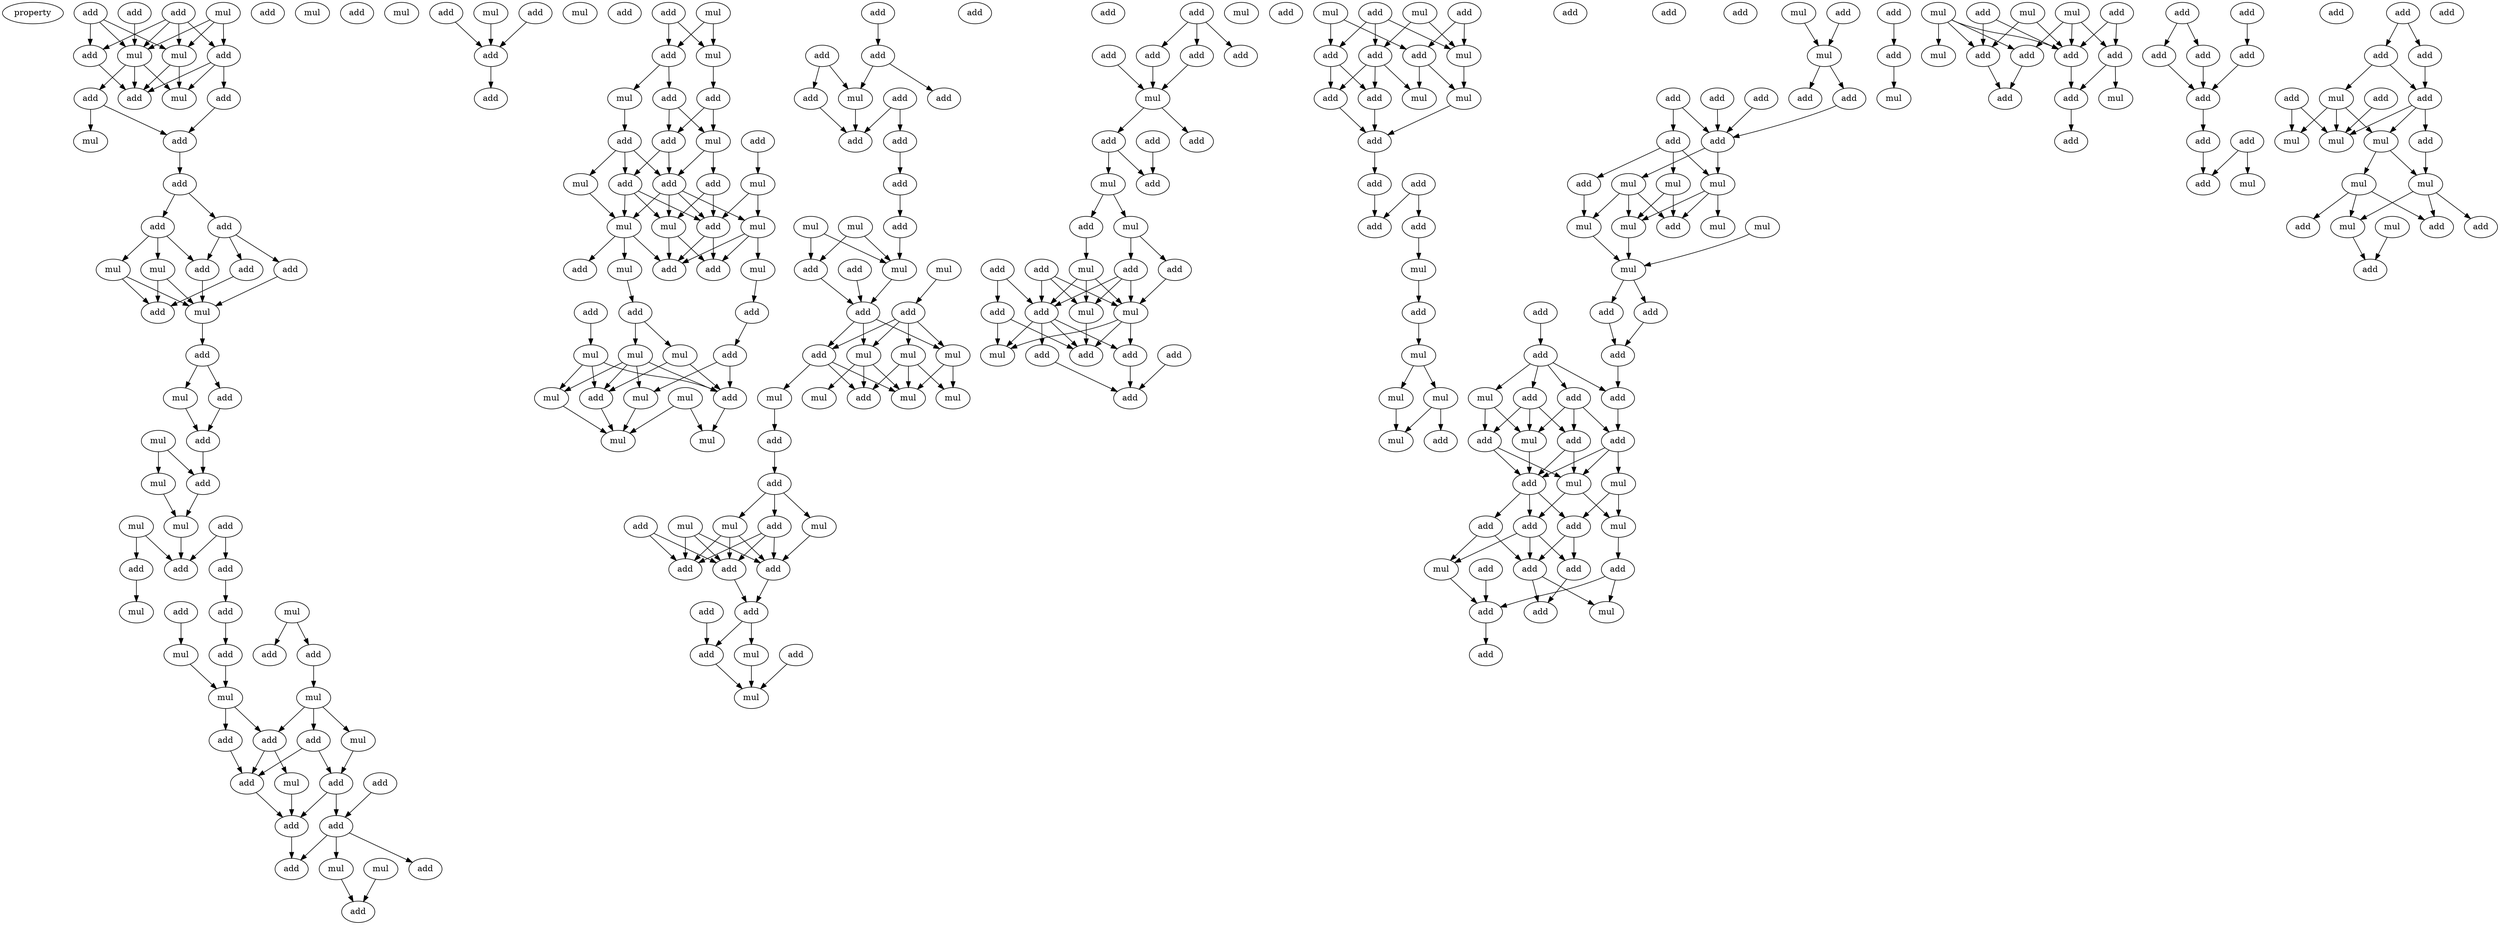 digraph {
    node [fontcolor=black]
    property [mul=2,lf=1.4]
    0 [ label = add ];
    1 [ label = add ];
    2 [ label = mul ];
    3 [ label = add ];
    4 [ label = add ];
    5 [ label = mul ];
    6 [ label = add ];
    7 [ label = add ];
    8 [ label = mul ];
    9 [ label = add ];
    10 [ label = mul ];
    11 [ label = add ];
    12 [ label = add ];
    13 [ label = mul ];
    14 [ label = add ];
    15 [ label = add ];
    16 [ label = add ];
    17 [ label = add ];
    18 [ label = add ];
    19 [ label = mul ];
    20 [ label = add ];
    21 [ label = mul ];
    22 [ label = add ];
    23 [ label = add ];
    24 [ label = mul ];
    25 [ label = add ];
    26 [ label = mul ];
    27 [ label = mul ];
    28 [ label = add ];
    29 [ label = add ];
    30 [ label = mul ];
    31 [ label = mul ];
    32 [ label = add ];
    33 [ label = mul ];
    34 [ label = add ];
    35 [ label = mul ];
    36 [ label = add ];
    37 [ label = add ];
    38 [ label = add ];
    39 [ label = add ];
    40 [ label = mul ];
    41 [ label = mul ];
    42 [ label = add ];
    43 [ label = add ];
    44 [ label = add ];
    45 [ label = add ];
    46 [ label = mul ];
    47 [ label = add ];
    48 [ label = mul ];
    49 [ label = mul ];
    50 [ label = add ];
    51 [ label = add ];
    52 [ label = mul ];
    53 [ label = add ];
    54 [ label = add ];
    55 [ label = mul ];
    56 [ label = add ];
    57 [ label = add ];
    58 [ label = add ];
    59 [ label = add ];
    60 [ label = mul ];
    61 [ label = add ];
    62 [ label = add ];
    63 [ label = mul ];
    64 [ label = add ];
    65 [ label = mul ];
    66 [ label = add ];
    67 [ label = mul ];
    68 [ label = mul ];
    69 [ label = add ];
    70 [ label = add ];
    71 [ label = add ];
    72 [ label = add ];
    73 [ label = mul ];
    74 [ label = add ];
    75 [ label = add ];
    76 [ label = mul ];
    77 [ label = add ];
    78 [ label = add ];
    79 [ label = mul ];
    80 [ label = add ];
    81 [ label = add ];
    82 [ label = mul ];
    83 [ label = add ];
    84 [ label = mul ];
    85 [ label = mul ];
    86 [ label = add ];
    87 [ label = add ];
    88 [ label = add ];
    89 [ label = add ];
    90 [ label = mul ];
    91 [ label = mul ];
    92 [ label = mul ];
    93 [ label = mul ];
    94 [ label = mul ];
    95 [ label = add ];
    96 [ label = add ];
    97 [ label = add ];
    98 [ label = add ];
    99 [ label = add ];
    100 [ label = add ];
    101 [ label = mul ];
    102 [ label = mul ];
    103 [ label = mul ];
    104 [ label = add ];
    105 [ label = mul ];
    106 [ label = mul ];
    107 [ label = add ];
    108 [ label = add ];
    109 [ label = mul ];
    110 [ label = add ];
    111 [ label = mul ];
    112 [ label = mul ];
    113 [ label = add ];
    114 [ label = add ];
    115 [ label = add ];
    116 [ label = add ];
    117 [ label = add ];
    118 [ label = mul ];
    119 [ label = add ];
    120 [ label = add ];
    121 [ label = add ];
    122 [ label = add ];
    123 [ label = add ];
    124 [ label = mul ];
    125 [ label = add ];
    126 [ label = mul ];
    127 [ label = add ];
    128 [ label = add ];
    129 [ label = mul ];
    130 [ label = mul ];
    131 [ label = add ];
    132 [ label = add ];
    133 [ label = mul ];
    134 [ label = mul ];
    135 [ label = mul ];
    136 [ label = add ];
    137 [ label = mul ];
    138 [ label = mul ];
    139 [ label = add ];
    140 [ label = mul ];
    141 [ label = mul ];
    142 [ label = add ];
    143 [ label = add ];
    144 [ label = mul ];
    145 [ label = mul ];
    146 [ label = mul ];
    147 [ label = add ];
    148 [ label = add ];
    149 [ label = add ];
    150 [ label = add ];
    151 [ label = add ];
    152 [ label = add ];
    153 [ label = add ];
    154 [ label = add ];
    155 [ label = mul ];
    156 [ label = add ];
    157 [ label = mul ];
    158 [ label = add ];
    159 [ label = add ];
    160 [ label = mul ];
    161 [ label = add ];
    162 [ label = add ];
    163 [ label = add ];
    164 [ label = mul ];
    165 [ label = add ];
    166 [ label = add ];
    167 [ label = add ];
    168 [ label = add ];
    169 [ label = mul ];
    170 [ label = add ];
    171 [ label = add ];
    172 [ label = mul ];
    173 [ label = add ];
    174 [ label = add ];
    175 [ label = mul ];
    176 [ label = add ];
    177 [ label = add ];
    178 [ label = mul ];
    179 [ label = add ];
    180 [ label = add ];
    181 [ label = mul ];
    182 [ label = add ];
    183 [ label = add ];
    184 [ label = add ];
    185 [ label = mul ];
    186 [ label = add ];
    187 [ label = add ];
    188 [ label = mul ];
    189 [ label = mul ];
    190 [ label = add ];
    191 [ label = add ];
    192 [ label = add ];
    193 [ label = add ];
    194 [ label = mul ];
    195 [ label = add ];
    196 [ label = mul ];
    197 [ label = add ];
    198 [ label = mul ];
    199 [ label = add ];
    200 [ label = add ];
    201 [ label = add ];
    202 [ label = add ];
    203 [ label = add ];
    204 [ label = add ];
    205 [ label = add ];
    206 [ label = mul ];
    207 [ label = add ];
    208 [ label = add ];
    209 [ label = add ];
    210 [ label = mul ];
    211 [ label = mul ];
    212 [ label = mul ];
    213 [ label = mul ];
    214 [ label = add ];
    215 [ label = add ];
    216 [ label = mul ];
    217 [ label = mul ];
    218 [ label = add ];
    219 [ label = add ];
    220 [ label = add ];
    221 [ label = add ];
    222 [ label = add ];
    223 [ label = add ];
    224 [ label = add ];
    225 [ label = mul ];
    226 [ label = mul ];
    227 [ label = mul ];
    228 [ label = add ];
    229 [ label = mul ];
    230 [ label = mul ];
    231 [ label = mul ];
    232 [ label = add ];
    233 [ label = mul ];
    234 [ label = mul ];
    235 [ label = add ];
    236 [ label = add ];
    237 [ label = add ];
    238 [ label = add ];
    239 [ label = add ];
    240 [ label = add ];
    241 [ label = add ];
    242 [ label = mul ];
    243 [ label = add ];
    244 [ label = add ];
    245 [ label = add ];
    246 [ label = mul ];
    247 [ label = add ];
    248 [ label = add ];
    249 [ label = mul ];
    250 [ label = add ];
    251 [ label = add ];
    252 [ label = mul ];
    253 [ label = mul ];
    254 [ label = add ];
    255 [ label = mul ];
    256 [ label = add ];
    257 [ label = add ];
    258 [ label = add ];
    259 [ label = add ];
    260 [ label = add ];
    261 [ label = mul ];
    262 [ label = add ];
    263 [ label = add ];
    264 [ label = add ];
    265 [ label = mul ];
    266 [ label = add ];
    267 [ label = mul ];
    268 [ label = mul ];
    269 [ label = add ];
    270 [ label = mul ];
    271 [ label = add ];
    272 [ label = add ];
    273 [ label = add ];
    274 [ label = mul ];
    275 [ label = add ];
    276 [ label = add ];
    277 [ label = mul ];
    278 [ label = add ];
    279 [ label = add ];
    280 [ label = add ];
    281 [ label = add ];
    282 [ label = add ];
    283 [ label = add ];
    284 [ label = add ];
    285 [ label = add ];
    286 [ label = add ];
    287 [ label = add ];
    288 [ label = add ];
    289 [ label = add ];
    290 [ label = mul ];
    291 [ label = add ];
    292 [ label = add ];
    293 [ label = add ];
    294 [ label = add ];
    295 [ label = add ];
    296 [ label = add ];
    297 [ label = mul ];
    298 [ label = add ];
    299 [ label = add ];
    300 [ label = mul ];
    301 [ label = add ];
    302 [ label = mul ];
    303 [ label = mul ];
    304 [ label = mul ];
    305 [ label = mul ];
    306 [ label = add ];
    307 [ label = mul ];
    308 [ label = add ];
    309 [ label = add ];
    310 [ label = mul ];
    311 [ label = add ];
    0 -> 5 [ name = 0 ];
    0 -> 6 [ name = 1 ];
    0 -> 8 [ name = 2 ];
    1 -> 5 [ name = 3 ];
    2 -> 5 [ name = 4 ];
    2 -> 7 [ name = 5 ];
    2 -> 8 [ name = 6 ];
    4 -> 5 [ name = 7 ];
    4 -> 6 [ name = 8 ];
    4 -> 7 [ name = 9 ];
    4 -> 8 [ name = 10 ];
    5 -> 9 [ name = 11 ];
    5 -> 10 [ name = 12 ];
    5 -> 11 [ name = 13 ];
    6 -> 9 [ name = 14 ];
    7 -> 9 [ name = 15 ];
    7 -> 10 [ name = 16 ];
    7 -> 12 [ name = 17 ];
    8 -> 9 [ name = 18 ];
    8 -> 10 [ name = 19 ];
    11 -> 13 [ name = 20 ];
    11 -> 14 [ name = 21 ];
    12 -> 14 [ name = 22 ];
    14 -> 15 [ name = 23 ];
    15 -> 16 [ name = 24 ];
    15 -> 17 [ name = 25 ];
    16 -> 18 [ name = 26 ];
    16 -> 19 [ name = 27 ];
    16 -> 21 [ name = 28 ];
    17 -> 18 [ name = 29 ];
    17 -> 20 [ name = 30 ];
    17 -> 22 [ name = 31 ];
    18 -> 24 [ name = 32 ];
    19 -> 23 [ name = 33 ];
    19 -> 24 [ name = 34 ];
    20 -> 24 [ name = 35 ];
    21 -> 23 [ name = 36 ];
    21 -> 24 [ name = 37 ];
    22 -> 23 [ name = 38 ];
    24 -> 25 [ name = 39 ];
    25 -> 26 [ name = 40 ];
    25 -> 28 [ name = 41 ];
    26 -> 29 [ name = 42 ];
    28 -> 29 [ name = 43 ];
    29 -> 32 [ name = 44 ];
    30 -> 31 [ name = 45 ];
    30 -> 32 [ name = 46 ];
    31 -> 35 [ name = 47 ];
    32 -> 35 [ name = 48 ];
    33 -> 37 [ name = 49 ];
    33 -> 38 [ name = 50 ];
    34 -> 36 [ name = 51 ];
    34 -> 37 [ name = 52 ];
    35 -> 37 [ name = 53 ];
    36 -> 42 [ name = 54 ];
    38 -> 41 [ name = 55 ];
    39 -> 46 [ name = 56 ];
    40 -> 43 [ name = 57 ];
    40 -> 45 [ name = 58 ];
    42 -> 44 [ name = 59 ];
    44 -> 48 [ name = 60 ];
    45 -> 49 [ name = 61 ];
    46 -> 48 [ name = 62 ];
    48 -> 50 [ name = 63 ];
    48 -> 53 [ name = 64 ];
    49 -> 50 [ name = 65 ];
    49 -> 51 [ name = 66 ];
    49 -> 52 [ name = 67 ];
    50 -> 55 [ name = 68 ];
    50 -> 56 [ name = 69 ];
    51 -> 54 [ name = 70 ];
    51 -> 56 [ name = 71 ];
    52 -> 54 [ name = 72 ];
    53 -> 56 [ name = 73 ];
    54 -> 58 [ name = 74 ];
    54 -> 59 [ name = 75 ];
    55 -> 58 [ name = 76 ];
    56 -> 58 [ name = 77 ];
    57 -> 59 [ name = 78 ];
    58 -> 62 [ name = 79 ];
    59 -> 60 [ name = 80 ];
    59 -> 61 [ name = 81 ];
    59 -> 62 [ name = 82 ];
    60 -> 64 [ name = 83 ];
    63 -> 64 [ name = 84 ];
    66 -> 70 [ name = 85 ];
    68 -> 70 [ name = 86 ];
    69 -> 70 [ name = 87 ];
    70 -> 71 [ name = 88 ];
    73 -> 75 [ name = 89 ];
    73 -> 76 [ name = 90 ];
    74 -> 75 [ name = 91 ];
    74 -> 76 [ name = 92 ];
    75 -> 78 [ name = 93 ];
    75 -> 79 [ name = 94 ];
    76 -> 77 [ name = 95 ];
    77 -> 82 [ name = 96 ];
    77 -> 83 [ name = 97 ];
    78 -> 82 [ name = 98 ];
    78 -> 83 [ name = 99 ];
    79 -> 81 [ name = 100 ];
    80 -> 84 [ name = 101 ];
    81 -> 85 [ name = 102 ];
    81 -> 86 [ name = 103 ];
    81 -> 88 [ name = 104 ];
    82 -> 86 [ name = 105 ];
    82 -> 87 [ name = 106 ];
    83 -> 86 [ name = 107 ];
    83 -> 88 [ name = 108 ];
    84 -> 89 [ name = 109 ];
    84 -> 90 [ name = 110 ];
    85 -> 92 [ name = 111 ];
    86 -> 89 [ name = 112 ];
    86 -> 90 [ name = 113 ];
    86 -> 91 [ name = 114 ];
    86 -> 92 [ name = 115 ];
    87 -> 89 [ name = 116 ];
    87 -> 91 [ name = 117 ];
    88 -> 89 [ name = 118 ];
    88 -> 91 [ name = 119 ];
    88 -> 92 [ name = 120 ];
    89 -> 96 [ name = 121 ];
    89 -> 97 [ name = 122 ];
    90 -> 93 [ name = 123 ];
    90 -> 96 [ name = 124 ];
    90 -> 97 [ name = 125 ];
    91 -> 96 [ name = 126 ];
    91 -> 97 [ name = 127 ];
    92 -> 94 [ name = 128 ];
    92 -> 95 [ name = 129 ];
    92 -> 96 [ name = 130 ];
    93 -> 99 [ name = 131 ];
    94 -> 98 [ name = 132 ];
    98 -> 102 [ name = 133 ];
    98 -> 103 [ name = 134 ];
    99 -> 104 [ name = 135 ];
    100 -> 101 [ name = 136 ];
    101 -> 107 [ name = 137 ];
    101 -> 108 [ name = 138 ];
    101 -> 109 [ name = 139 ];
    102 -> 107 [ name = 140 ];
    102 -> 108 [ name = 141 ];
    103 -> 106 [ name = 142 ];
    103 -> 107 [ name = 143 ];
    103 -> 108 [ name = 144 ];
    103 -> 109 [ name = 145 ];
    104 -> 106 [ name = 146 ];
    104 -> 107 [ name = 147 ];
    105 -> 111 [ name = 148 ];
    105 -> 112 [ name = 149 ];
    106 -> 111 [ name = 150 ];
    107 -> 112 [ name = 151 ];
    108 -> 111 [ name = 152 ];
    109 -> 111 [ name = 153 ];
    110 -> 115 [ name = 154 ];
    114 -> 117 [ name = 155 ];
    114 -> 118 [ name = 156 ];
    115 -> 118 [ name = 157 ];
    115 -> 119 [ name = 158 ];
    116 -> 121 [ name = 159 ];
    116 -> 122 [ name = 160 ];
    117 -> 121 [ name = 161 ];
    118 -> 121 [ name = 162 ];
    122 -> 123 [ name = 163 ];
    123 -> 125 [ name = 164 ];
    124 -> 127 [ name = 165 ];
    124 -> 130 [ name = 166 ];
    125 -> 130 [ name = 167 ];
    126 -> 127 [ name = 168 ];
    126 -> 130 [ name = 169 ];
    127 -> 131 [ name = 170 ];
    128 -> 131 [ name = 171 ];
    129 -> 132 [ name = 172 ];
    130 -> 131 [ name = 173 ];
    131 -> 133 [ name = 174 ];
    131 -> 134 [ name = 175 ];
    131 -> 136 [ name = 176 ];
    132 -> 133 [ name = 177 ];
    132 -> 134 [ name = 178 ];
    132 -> 135 [ name = 179 ];
    132 -> 136 [ name = 180 ];
    133 -> 137 [ name = 181 ];
    133 -> 138 [ name = 182 ];
    133 -> 139 [ name = 183 ];
    134 -> 138 [ name = 184 ];
    134 -> 141 [ name = 185 ];
    135 -> 138 [ name = 186 ];
    135 -> 139 [ name = 187 ];
    135 -> 141 [ name = 188 ];
    136 -> 138 [ name = 189 ];
    136 -> 139 [ name = 190 ];
    136 -> 140 [ name = 191 ];
    140 -> 142 [ name = 192 ];
    142 -> 143 [ name = 193 ];
    143 -> 144 [ name = 194 ];
    143 -> 145 [ name = 195 ];
    143 -> 148 [ name = 196 ];
    144 -> 149 [ name = 197 ];
    144 -> 150 [ name = 198 ];
    144 -> 151 [ name = 199 ];
    145 -> 149 [ name = 200 ];
    146 -> 149 [ name = 201 ];
    146 -> 150 [ name = 202 ];
    146 -> 151 [ name = 203 ];
    147 -> 150 [ name = 204 ];
    147 -> 151 [ name = 205 ];
    148 -> 149 [ name = 206 ];
    148 -> 150 [ name = 207 ];
    148 -> 151 [ name = 208 ];
    149 -> 152 [ name = 209 ];
    150 -> 152 [ name = 210 ];
    152 -> 154 [ name = 211 ];
    152 -> 155 [ name = 212 ];
    153 -> 154 [ name = 213 ];
    154 -> 157 [ name = 214 ];
    155 -> 157 [ name = 215 ];
    156 -> 157 [ name = 216 ];
    158 -> 159 [ name = 217 ];
    158 -> 161 [ name = 218 ];
    158 -> 163 [ name = 219 ];
    159 -> 164 [ name = 220 ];
    161 -> 164 [ name = 221 ];
    162 -> 164 [ name = 222 ];
    164 -> 165 [ name = 223 ];
    164 -> 167 [ name = 224 ];
    165 -> 169 [ name = 225 ];
    165 -> 170 [ name = 226 ];
    168 -> 170 [ name = 227 ];
    169 -> 171 [ name = 228 ];
    169 -> 172 [ name = 229 ];
    171 -> 175 [ name = 230 ];
    172 -> 173 [ name = 231 ];
    172 -> 176 [ name = 232 ];
    173 -> 178 [ name = 233 ];
    173 -> 179 [ name = 234 ];
    173 -> 181 [ name = 235 ];
    174 -> 178 [ name = 236 ];
    174 -> 179 [ name = 237 ];
    174 -> 181 [ name = 238 ];
    175 -> 178 [ name = 239 ];
    175 -> 179 [ name = 240 ];
    175 -> 181 [ name = 241 ];
    176 -> 181 [ name = 242 ];
    177 -> 179 [ name = 243 ];
    177 -> 180 [ name = 244 ];
    178 -> 183 [ name = 245 ];
    179 -> 182 [ name = 246 ];
    179 -> 183 [ name = 247 ];
    179 -> 185 [ name = 248 ];
    179 -> 186 [ name = 249 ];
    180 -> 183 [ name = 250 ];
    180 -> 185 [ name = 251 ];
    181 -> 183 [ name = 252 ];
    181 -> 185 [ name = 253 ];
    181 -> 186 [ name = 254 ];
    182 -> 187 [ name = 255 ];
    184 -> 187 [ name = 256 ];
    186 -> 187 [ name = 257 ];
    188 -> 194 [ name = 258 ];
    188 -> 195 [ name = 259 ];
    189 -> 192 [ name = 260 ];
    189 -> 193 [ name = 261 ];
    190 -> 193 [ name = 262 ];
    190 -> 194 [ name = 263 ];
    191 -> 192 [ name = 264 ];
    191 -> 194 [ name = 265 ];
    191 -> 195 [ name = 266 ];
    192 -> 197 [ name = 267 ];
    192 -> 199 [ name = 268 ];
    193 -> 196 [ name = 269 ];
    193 -> 198 [ name = 270 ];
    194 -> 196 [ name = 271 ];
    195 -> 197 [ name = 272 ];
    195 -> 198 [ name = 273 ];
    195 -> 199 [ name = 274 ];
    196 -> 200 [ name = 275 ];
    197 -> 200 [ name = 276 ];
    199 -> 200 [ name = 277 ];
    200 -> 201 [ name = 278 ];
    201 -> 204 [ name = 279 ];
    202 -> 204 [ name = 280 ];
    202 -> 205 [ name = 281 ];
    205 -> 206 [ name = 282 ];
    206 -> 209 [ name = 283 ];
    209 -> 210 [ name = 284 ];
    210 -> 211 [ name = 285 ];
    210 -> 212 [ name = 286 ];
    211 -> 216 [ name = 287 ];
    212 -> 215 [ name = 288 ];
    212 -> 216 [ name = 289 ];
    213 -> 217 [ name = 290 ];
    214 -> 217 [ name = 291 ];
    217 -> 218 [ name = 292 ];
    217 -> 220 [ name = 293 ];
    218 -> 223 [ name = 294 ];
    219 -> 223 [ name = 295 ];
    219 -> 224 [ name = 296 ];
    221 -> 223 [ name = 297 ];
    222 -> 223 [ name = 298 ];
    223 -> 226 [ name = 299 ];
    223 -> 227 [ name = 300 ];
    224 -> 225 [ name = 301 ];
    224 -> 226 [ name = 302 ];
    224 -> 228 [ name = 303 ];
    225 -> 229 [ name = 304 ];
    225 -> 232 [ name = 305 ];
    226 -> 229 [ name = 306 ];
    226 -> 232 [ name = 307 ];
    226 -> 233 [ name = 308 ];
    227 -> 229 [ name = 309 ];
    227 -> 230 [ name = 310 ];
    227 -> 232 [ name = 311 ];
    228 -> 230 [ name = 312 ];
    229 -> 234 [ name = 313 ];
    230 -> 234 [ name = 314 ];
    231 -> 234 [ name = 315 ];
    234 -> 237 [ name = 316 ];
    234 -> 238 [ name = 317 ];
    235 -> 241 [ name = 318 ];
    236 -> 240 [ name = 319 ];
    237 -> 239 [ name = 320 ];
    238 -> 239 [ name = 321 ];
    239 -> 243 [ name = 322 ];
    240 -> 242 [ name = 323 ];
    241 -> 243 [ name = 324 ];
    241 -> 244 [ name = 325 ];
    241 -> 245 [ name = 326 ];
    241 -> 246 [ name = 327 ];
    243 -> 248 [ name = 328 ];
    244 -> 247 [ name = 329 ];
    244 -> 249 [ name = 330 ];
    244 -> 250 [ name = 331 ];
    245 -> 247 [ name = 332 ];
    245 -> 248 [ name = 333 ];
    245 -> 249 [ name = 334 ];
    246 -> 249 [ name = 335 ];
    246 -> 250 [ name = 336 ];
    247 -> 251 [ name = 337 ];
    247 -> 252 [ name = 338 ];
    248 -> 251 [ name = 339 ];
    248 -> 252 [ name = 340 ];
    248 -> 253 [ name = 341 ];
    249 -> 251 [ name = 342 ];
    250 -> 251 [ name = 343 ];
    250 -> 252 [ name = 344 ];
    251 -> 254 [ name = 345 ];
    251 -> 256 [ name = 346 ];
    251 -> 257 [ name = 347 ];
    252 -> 255 [ name = 348 ];
    252 -> 257 [ name = 349 ];
    253 -> 255 [ name = 350 ];
    253 -> 256 [ name = 351 ];
    254 -> 259 [ name = 352 ];
    254 -> 261 [ name = 353 ];
    255 -> 260 [ name = 354 ];
    256 -> 259 [ name = 355 ];
    256 -> 262 [ name = 356 ];
    257 -> 259 [ name = 357 ];
    257 -> 261 [ name = 358 ];
    257 -> 262 [ name = 359 ];
    258 -> 264 [ name = 360 ];
    259 -> 263 [ name = 361 ];
    259 -> 265 [ name = 362 ];
    260 -> 264 [ name = 363 ];
    260 -> 265 [ name = 364 ];
    261 -> 264 [ name = 365 ];
    262 -> 263 [ name = 366 ];
    264 -> 266 [ name = 367 ];
    267 -> 272 [ name = 368 ];
    267 -> 273 [ name = 369 ];
    267 -> 275 [ name = 370 ];
    268 -> 272 [ name = 371 ];
    268 -> 274 [ name = 372 ];
    268 -> 275 [ name = 373 ];
    268 -> 276 [ name = 374 ];
    269 -> 273 [ name = 375 ];
    269 -> 275 [ name = 376 ];
    270 -> 275 [ name = 377 ];
    270 -> 276 [ name = 378 ];
    271 -> 275 [ name = 379 ];
    271 -> 276 [ name = 380 ];
    272 -> 279 [ name = 381 ];
    273 -> 277 [ name = 382 ];
    273 -> 278 [ name = 383 ];
    275 -> 278 [ name = 384 ];
    276 -> 279 [ name = 385 ];
    278 -> 280 [ name = 386 ];
    281 -> 284 [ name = 387 ];
    281 -> 285 [ name = 388 ];
    282 -> 283 [ name = 389 ];
    283 -> 287 [ name = 390 ];
    284 -> 287 [ name = 391 ];
    285 -> 287 [ name = 392 ];
    287 -> 289 [ name = 393 ];
    288 -> 290 [ name = 394 ];
    288 -> 292 [ name = 395 ];
    289 -> 292 [ name = 396 ];
    291 -> 294 [ name = 397 ];
    291 -> 295 [ name = 398 ];
    294 -> 298 [ name = 399 ];
    295 -> 297 [ name = 400 ];
    295 -> 298 [ name = 401 ];
    296 -> 300 [ name = 402 ];
    296 -> 303 [ name = 403 ];
    297 -> 300 [ name = 404 ];
    297 -> 302 [ name = 405 ];
    297 -> 303 [ name = 406 ];
    298 -> 300 [ name = 407 ];
    298 -> 301 [ name = 408 ];
    298 -> 302 [ name = 409 ];
    299 -> 300 [ name = 410 ];
    301 -> 305 [ name = 411 ];
    302 -> 304 [ name = 412 ];
    302 -> 305 [ name = 413 ];
    304 -> 306 [ name = 414 ];
    304 -> 307 [ name = 415 ];
    304 -> 308 [ name = 416 ];
    305 -> 307 [ name = 417 ];
    305 -> 308 [ name = 418 ];
    305 -> 309 [ name = 419 ];
    307 -> 311 [ name = 420 ];
    310 -> 311 [ name = 421 ];
}
